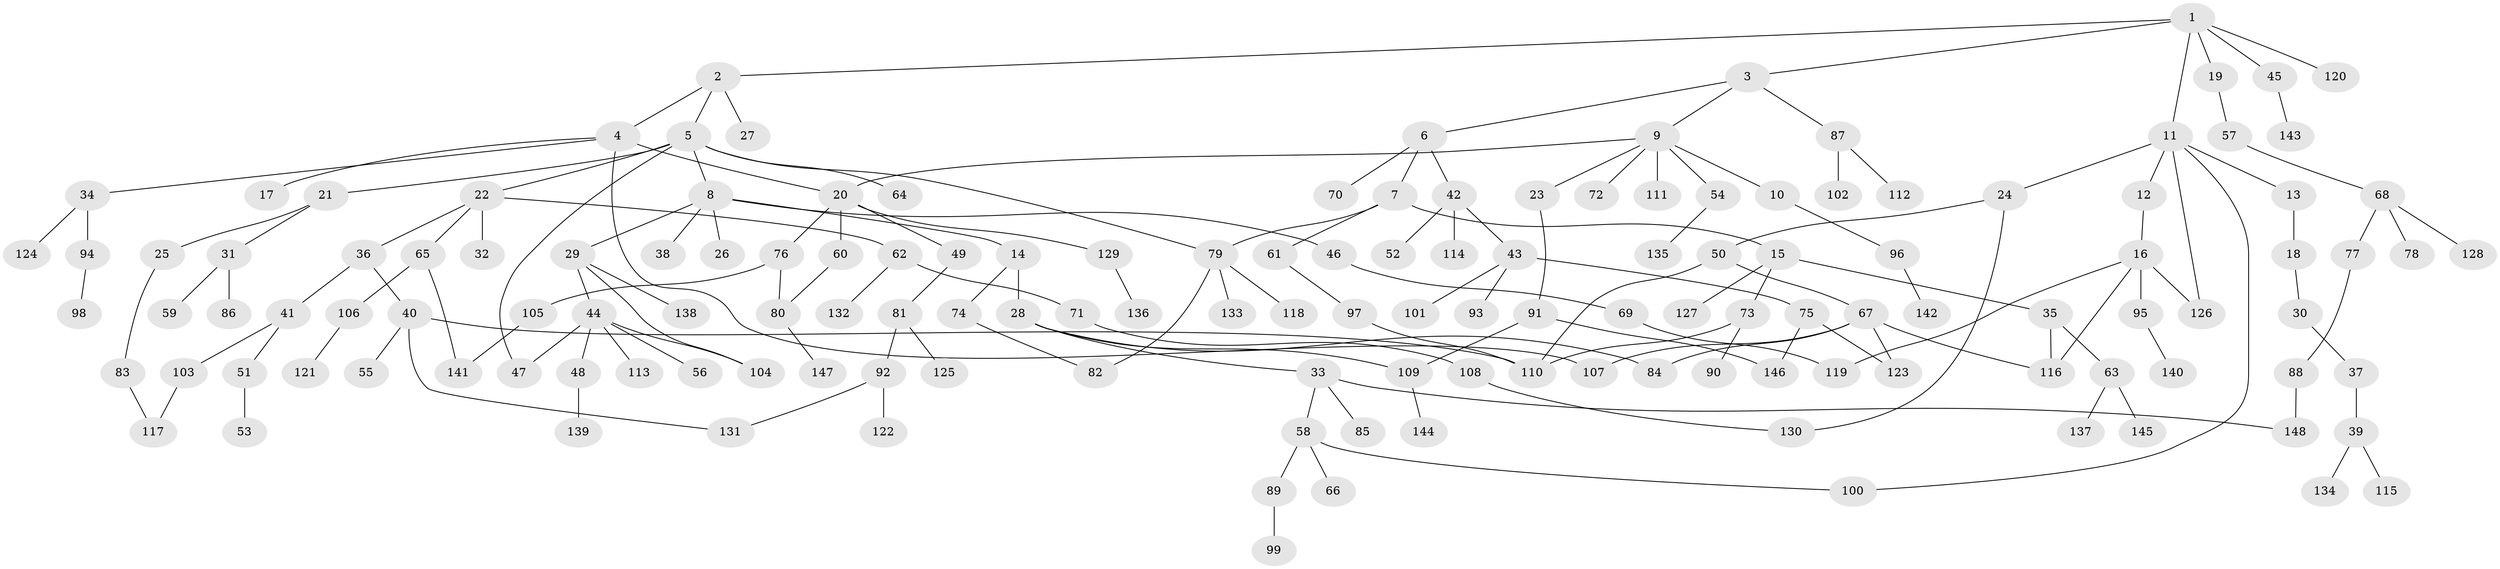 // coarse degree distribution, {5: 0.05714285714285714, 3: 0.11428571428571428, 6: 0.0761904761904762, 7: 0.009523809523809525, 4: 0.0761904761904762, 2: 0.29523809523809524, 1: 0.37142857142857144}
// Generated by graph-tools (version 1.1) at 2025/23/03/03/25 07:23:33]
// undirected, 148 vertices, 171 edges
graph export_dot {
graph [start="1"]
  node [color=gray90,style=filled];
  1;
  2;
  3;
  4;
  5;
  6;
  7;
  8;
  9;
  10;
  11;
  12;
  13;
  14;
  15;
  16;
  17;
  18;
  19;
  20;
  21;
  22;
  23;
  24;
  25;
  26;
  27;
  28;
  29;
  30;
  31;
  32;
  33;
  34;
  35;
  36;
  37;
  38;
  39;
  40;
  41;
  42;
  43;
  44;
  45;
  46;
  47;
  48;
  49;
  50;
  51;
  52;
  53;
  54;
  55;
  56;
  57;
  58;
  59;
  60;
  61;
  62;
  63;
  64;
  65;
  66;
  67;
  68;
  69;
  70;
  71;
  72;
  73;
  74;
  75;
  76;
  77;
  78;
  79;
  80;
  81;
  82;
  83;
  84;
  85;
  86;
  87;
  88;
  89;
  90;
  91;
  92;
  93;
  94;
  95;
  96;
  97;
  98;
  99;
  100;
  101;
  102;
  103;
  104;
  105;
  106;
  107;
  108;
  109;
  110;
  111;
  112;
  113;
  114;
  115;
  116;
  117;
  118;
  119;
  120;
  121;
  122;
  123;
  124;
  125;
  126;
  127;
  128;
  129;
  130;
  131;
  132;
  133;
  134;
  135;
  136;
  137;
  138;
  139;
  140;
  141;
  142;
  143;
  144;
  145;
  146;
  147;
  148;
  1 -- 2;
  1 -- 3;
  1 -- 11;
  1 -- 19;
  1 -- 45;
  1 -- 120;
  2 -- 4;
  2 -- 5;
  2 -- 27;
  3 -- 6;
  3 -- 9;
  3 -- 87;
  4 -- 17;
  4 -- 20;
  4 -- 34;
  4 -- 107;
  5 -- 8;
  5 -- 21;
  5 -- 22;
  5 -- 47;
  5 -- 64;
  5 -- 79;
  6 -- 7;
  6 -- 42;
  6 -- 70;
  7 -- 15;
  7 -- 61;
  7 -- 79;
  8 -- 14;
  8 -- 26;
  8 -- 29;
  8 -- 38;
  8 -- 46;
  9 -- 10;
  9 -- 23;
  9 -- 54;
  9 -- 72;
  9 -- 111;
  9 -- 20;
  10 -- 96;
  11 -- 12;
  11 -- 13;
  11 -- 24;
  11 -- 100;
  11 -- 126;
  12 -- 16;
  13 -- 18;
  14 -- 28;
  14 -- 74;
  15 -- 35;
  15 -- 73;
  15 -- 127;
  16 -- 95;
  16 -- 119;
  16 -- 126;
  16 -- 116;
  18 -- 30;
  19 -- 57;
  20 -- 49;
  20 -- 60;
  20 -- 76;
  20 -- 129;
  21 -- 25;
  21 -- 31;
  22 -- 32;
  22 -- 36;
  22 -- 62;
  22 -- 65;
  23 -- 91;
  24 -- 50;
  24 -- 130;
  25 -- 83;
  28 -- 33;
  28 -- 109;
  28 -- 84;
  29 -- 44;
  29 -- 138;
  29 -- 104;
  30 -- 37;
  31 -- 59;
  31 -- 86;
  33 -- 58;
  33 -- 85;
  33 -- 148;
  34 -- 94;
  34 -- 124;
  35 -- 63;
  35 -- 116;
  36 -- 40;
  36 -- 41;
  37 -- 39;
  39 -- 115;
  39 -- 134;
  40 -- 55;
  40 -- 110;
  40 -- 131;
  41 -- 51;
  41 -- 103;
  42 -- 43;
  42 -- 52;
  42 -- 114;
  43 -- 75;
  43 -- 93;
  43 -- 101;
  44 -- 48;
  44 -- 56;
  44 -- 104;
  44 -- 113;
  44 -- 47;
  45 -- 143;
  46 -- 69;
  48 -- 139;
  49 -- 81;
  50 -- 67;
  50 -- 110;
  51 -- 53;
  54 -- 135;
  57 -- 68;
  58 -- 66;
  58 -- 89;
  58 -- 100;
  60 -- 80;
  61 -- 97;
  62 -- 71;
  62 -- 132;
  63 -- 137;
  63 -- 145;
  65 -- 106;
  65 -- 141;
  67 -- 84;
  67 -- 116;
  67 -- 123;
  67 -- 107;
  68 -- 77;
  68 -- 78;
  68 -- 128;
  69 -- 119;
  71 -- 108;
  73 -- 90;
  73 -- 110;
  74 -- 82;
  75 -- 146;
  75 -- 123;
  76 -- 80;
  76 -- 105;
  77 -- 88;
  79 -- 82;
  79 -- 118;
  79 -- 133;
  80 -- 147;
  81 -- 92;
  81 -- 125;
  83 -- 117;
  87 -- 102;
  87 -- 112;
  88 -- 148;
  89 -- 99;
  91 -- 146;
  91 -- 109;
  92 -- 122;
  92 -- 131;
  94 -- 98;
  95 -- 140;
  96 -- 142;
  97 -- 110;
  103 -- 117;
  105 -- 141;
  106 -- 121;
  108 -- 130;
  109 -- 144;
  129 -- 136;
}
